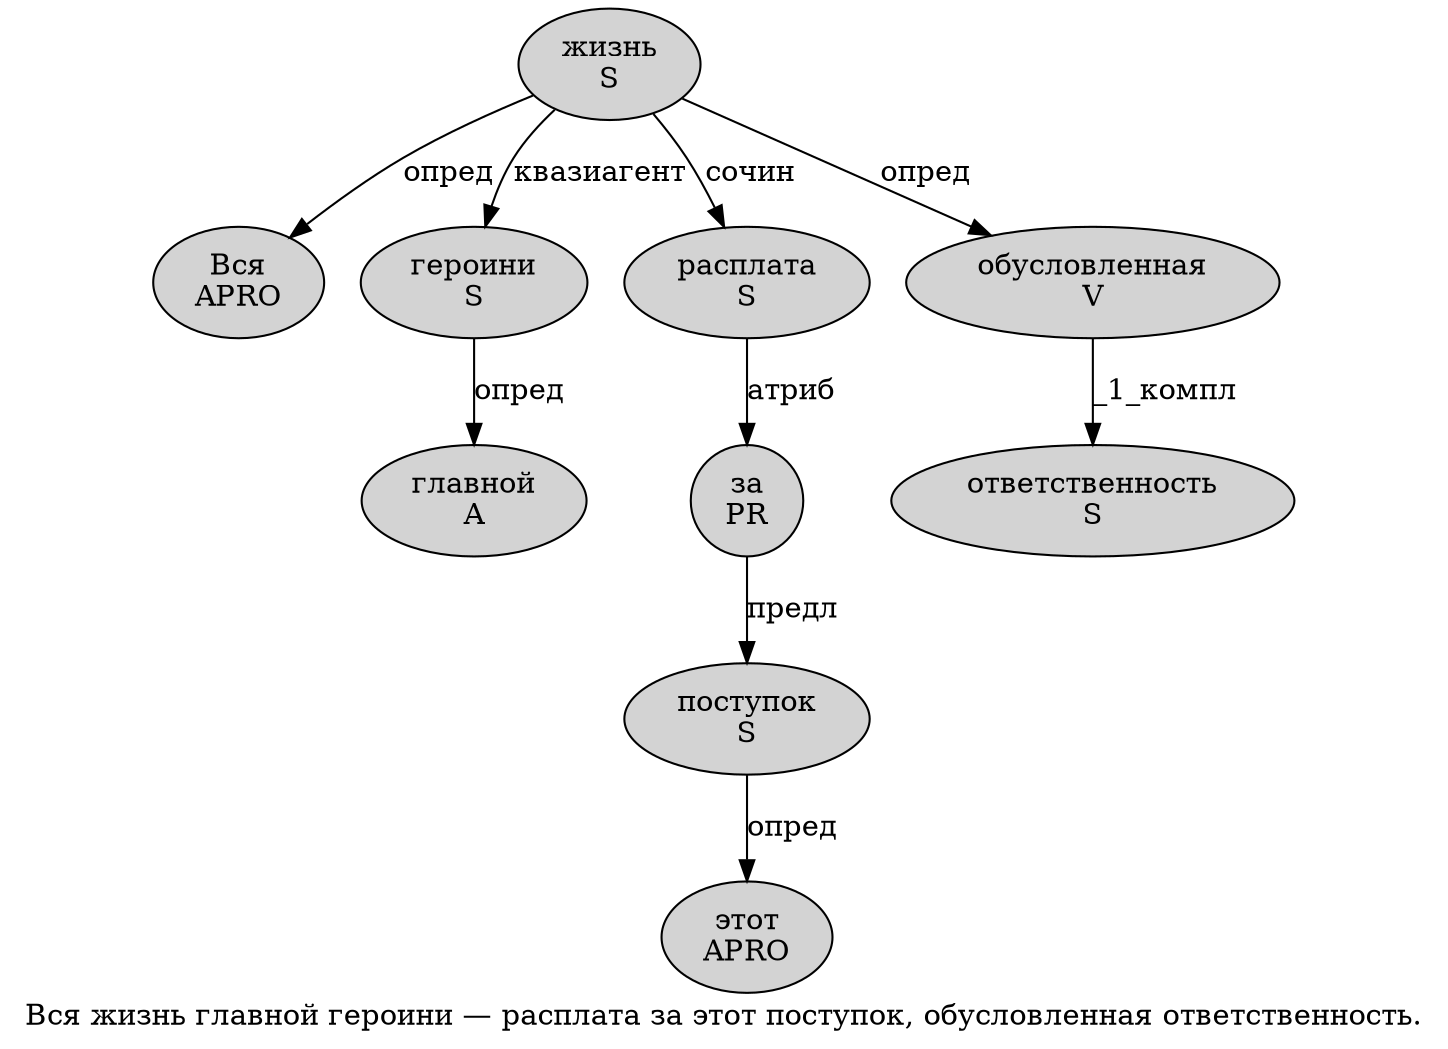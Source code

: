 digraph SENTENCE_1744 {
	graph [label="Вся жизнь главной героини — расплата за этот поступок, обусловленная ответственность."]
	node [style=filled]
		0 [label="Вся
APRO" color="" fillcolor=lightgray penwidth=1 shape=ellipse]
		1 [label="жизнь
S" color="" fillcolor=lightgray penwidth=1 shape=ellipse]
		2 [label="главной
A" color="" fillcolor=lightgray penwidth=1 shape=ellipse]
		3 [label="героини
S" color="" fillcolor=lightgray penwidth=1 shape=ellipse]
		5 [label="расплата
S" color="" fillcolor=lightgray penwidth=1 shape=ellipse]
		6 [label="за
PR" color="" fillcolor=lightgray penwidth=1 shape=ellipse]
		7 [label="этот
APRO" color="" fillcolor=lightgray penwidth=1 shape=ellipse]
		8 [label="поступок
S" color="" fillcolor=lightgray penwidth=1 shape=ellipse]
		10 [label="обусловленная
V" color="" fillcolor=lightgray penwidth=1 shape=ellipse]
		11 [label="ответственность
S" color="" fillcolor=lightgray penwidth=1 shape=ellipse]
			1 -> 0 [label="опред"]
			1 -> 3 [label="квазиагент"]
			1 -> 5 [label="сочин"]
			1 -> 10 [label="опред"]
			10 -> 11 [label="_1_компл"]
			5 -> 6 [label="атриб"]
			6 -> 8 [label="предл"]
			8 -> 7 [label="опред"]
			3 -> 2 [label="опред"]
}